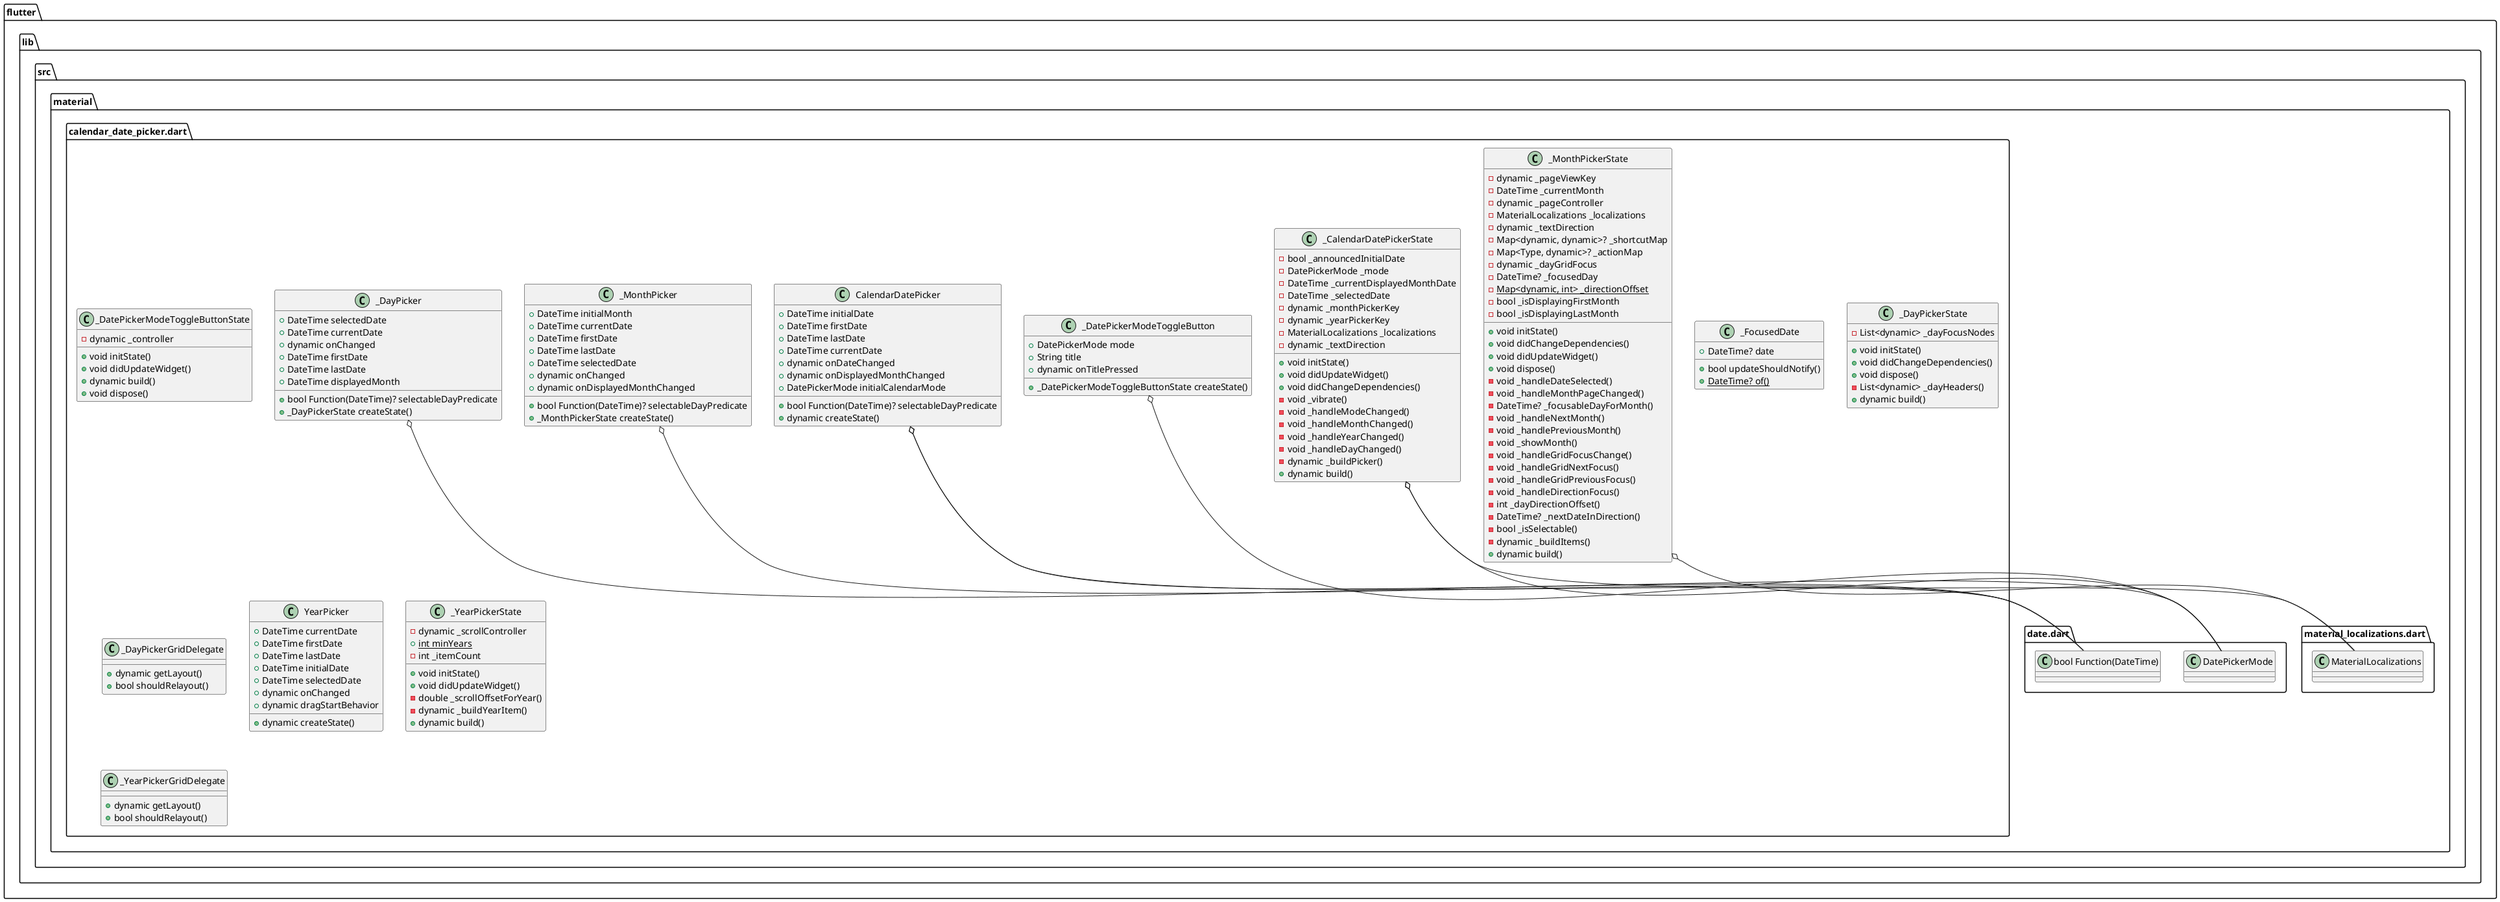 @startuml
set namespaceSeparator ::

class "flutter::lib::src::material::calendar_date_picker.dart::CalendarDatePicker" {
  +DateTime initialDate
  +DateTime firstDate
  +DateTime lastDate
  +DateTime currentDate
  +dynamic onDateChanged
  +dynamic onDisplayedMonthChanged
  +DatePickerMode initialCalendarMode
  +bool Function(DateTime)? selectableDayPredicate
  +dynamic createState()
}

"flutter::lib::src::material::calendar_date_picker.dart::CalendarDatePicker" o-- "flutter::lib::src::material::date.dart::DatePickerMode"
"flutter::lib::src::material::calendar_date_picker.dart::CalendarDatePicker" o-- "flutter::lib::src::material::date.dart::bool Function(DateTime)"

class "flutter::lib::src::material::calendar_date_picker.dart::_CalendarDatePickerState" {
  -bool _announcedInitialDate
  -DatePickerMode _mode
  -DateTime _currentDisplayedMonthDate
  -DateTime _selectedDate
  -dynamic _monthPickerKey
  -dynamic _yearPickerKey
  -MaterialLocalizations _localizations
  -dynamic _textDirection
  +void initState()
  +void didUpdateWidget()
  +void didChangeDependencies()
  -void _vibrate()
  -void _handleModeChanged()
  -void _handleMonthChanged()
  -void _handleYearChanged()
  -void _handleDayChanged()
  -dynamic _buildPicker()
  +dynamic build()
}

"flutter::lib::src::material::calendar_date_picker.dart::_CalendarDatePickerState" o-- "flutter::lib::src::material::date.dart::DatePickerMode"
"flutter::lib::src::material::calendar_date_picker.dart::_CalendarDatePickerState" o-- "flutter::lib::src::material::material_localizations.dart::MaterialLocalizations"

class "flutter::lib::src::material::calendar_date_picker.dart::_DatePickerModeToggleButton" {
  +DatePickerMode mode
  +String title
  +dynamic onTitlePressed
  +_DatePickerModeToggleButtonState createState()
}

"flutter::lib::src::material::calendar_date_picker.dart::_DatePickerModeToggleButton" o-- "flutter::lib::src::material::date.dart::DatePickerMode"

class "flutter::lib::src::material::calendar_date_picker.dart::_DatePickerModeToggleButtonState" {
  -dynamic _controller
  +void initState()
  +void didUpdateWidget()
  +dynamic build()
  +void dispose()
}

class "flutter::lib::src::material::calendar_date_picker.dart::_MonthPicker" {
  +DateTime initialMonth
  +DateTime currentDate
  +DateTime firstDate
  +DateTime lastDate
  +DateTime selectedDate
  +dynamic onChanged
  +dynamic onDisplayedMonthChanged
  +bool Function(DateTime)? selectableDayPredicate
  +_MonthPickerState createState()
}

"flutter::lib::src::material::calendar_date_picker.dart::_MonthPicker" o-- "flutter::lib::src::material::date.dart::bool Function(DateTime)"

class "flutter::lib::src::material::calendar_date_picker.dart::_MonthPickerState" {
  -dynamic _pageViewKey
  -DateTime _currentMonth
  -dynamic _pageController
  -MaterialLocalizations _localizations
  -dynamic _textDirection
  -Map<dynamic, dynamic>? _shortcutMap
  -Map<Type, dynamic>? _actionMap
  -dynamic _dayGridFocus
  -DateTime? _focusedDay
  {static} -Map<dynamic, int> _directionOffset
  -bool _isDisplayingFirstMonth
  -bool _isDisplayingLastMonth
  +void initState()
  +void didChangeDependencies()
  +void didUpdateWidget()
  +void dispose()
  -void _handleDateSelected()
  -void _handleMonthPageChanged()
  -DateTime? _focusableDayForMonth()
  -void _handleNextMonth()
  -void _handlePreviousMonth()
  -void _showMonth()
  -void _handleGridFocusChange()
  -void _handleGridNextFocus()
  -void _handleGridPreviousFocus()
  -void _handleDirectionFocus()
  -int _dayDirectionOffset()
  -DateTime? _nextDateInDirection()
  -bool _isSelectable()
  -dynamic _buildItems()
  +dynamic build()
}

"flutter::lib::src::material::calendar_date_picker.dart::_MonthPickerState" o-- "flutter::lib::src::material::material_localizations.dart::MaterialLocalizations"

class "flutter::lib::src::material::calendar_date_picker.dart::_FocusedDate" {
  +DateTime? date
  +bool updateShouldNotify()
  {static} +DateTime? of()
}

class "flutter::lib::src::material::calendar_date_picker.dart::_DayPicker" {
  +DateTime selectedDate
  +DateTime currentDate
  +dynamic onChanged
  +DateTime firstDate
  +DateTime lastDate
  +DateTime displayedMonth
  +bool Function(DateTime)? selectableDayPredicate
  +_DayPickerState createState()
}

"flutter::lib::src::material::calendar_date_picker.dart::_DayPicker" o-- "flutter::lib::src::material::date.dart::bool Function(DateTime)"

class "flutter::lib::src::material::calendar_date_picker.dart::_DayPickerState" {
  -List<dynamic> _dayFocusNodes
  +void initState()
  +void didChangeDependencies()
  +void dispose()
  -List<dynamic> _dayHeaders()
  +dynamic build()
}

class "flutter::lib::src::material::calendar_date_picker.dart::_DayPickerGridDelegate" {
  +dynamic getLayout()
  +bool shouldRelayout()
}

class "flutter::lib::src::material::calendar_date_picker.dart::YearPicker" {
  +DateTime currentDate
  +DateTime firstDate
  +DateTime lastDate
  +DateTime initialDate
  +DateTime selectedDate
  +dynamic onChanged
  +dynamic dragStartBehavior
  +dynamic createState()
}

class "flutter::lib::src::material::calendar_date_picker.dart::_YearPickerState" {
  -dynamic _scrollController
  {static} +int minYears
  -int _itemCount
  +void initState()
  +void didUpdateWidget()
  -double _scrollOffsetForYear()
  -dynamic _buildYearItem()
  +dynamic build()
}

class "flutter::lib::src::material::calendar_date_picker.dart::_YearPickerGridDelegate" {
  +dynamic getLayout()
  +bool shouldRelayout()
}


@enduml